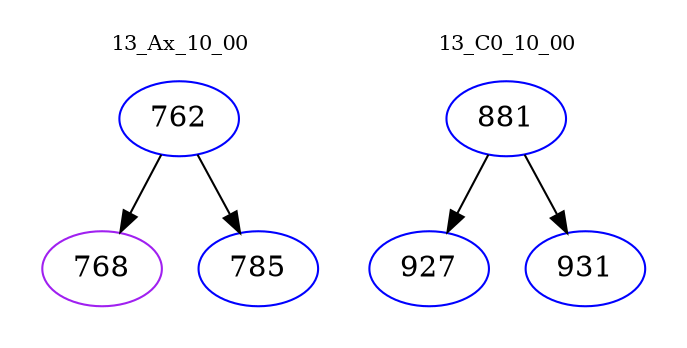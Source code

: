 digraph{
subgraph cluster_0 {
color = white
label = "13_Ax_10_00";
fontsize=10;
T0_762 [label="762", color="blue"]
T0_762 -> T0_768 [color="black"]
T0_768 [label="768", color="purple"]
T0_762 -> T0_785 [color="black"]
T0_785 [label="785", color="blue"]
}
subgraph cluster_1 {
color = white
label = "13_C0_10_00";
fontsize=10;
T1_881 [label="881", color="blue"]
T1_881 -> T1_927 [color="black"]
T1_927 [label="927", color="blue"]
T1_881 -> T1_931 [color="black"]
T1_931 [label="931", color="blue"]
}
}
